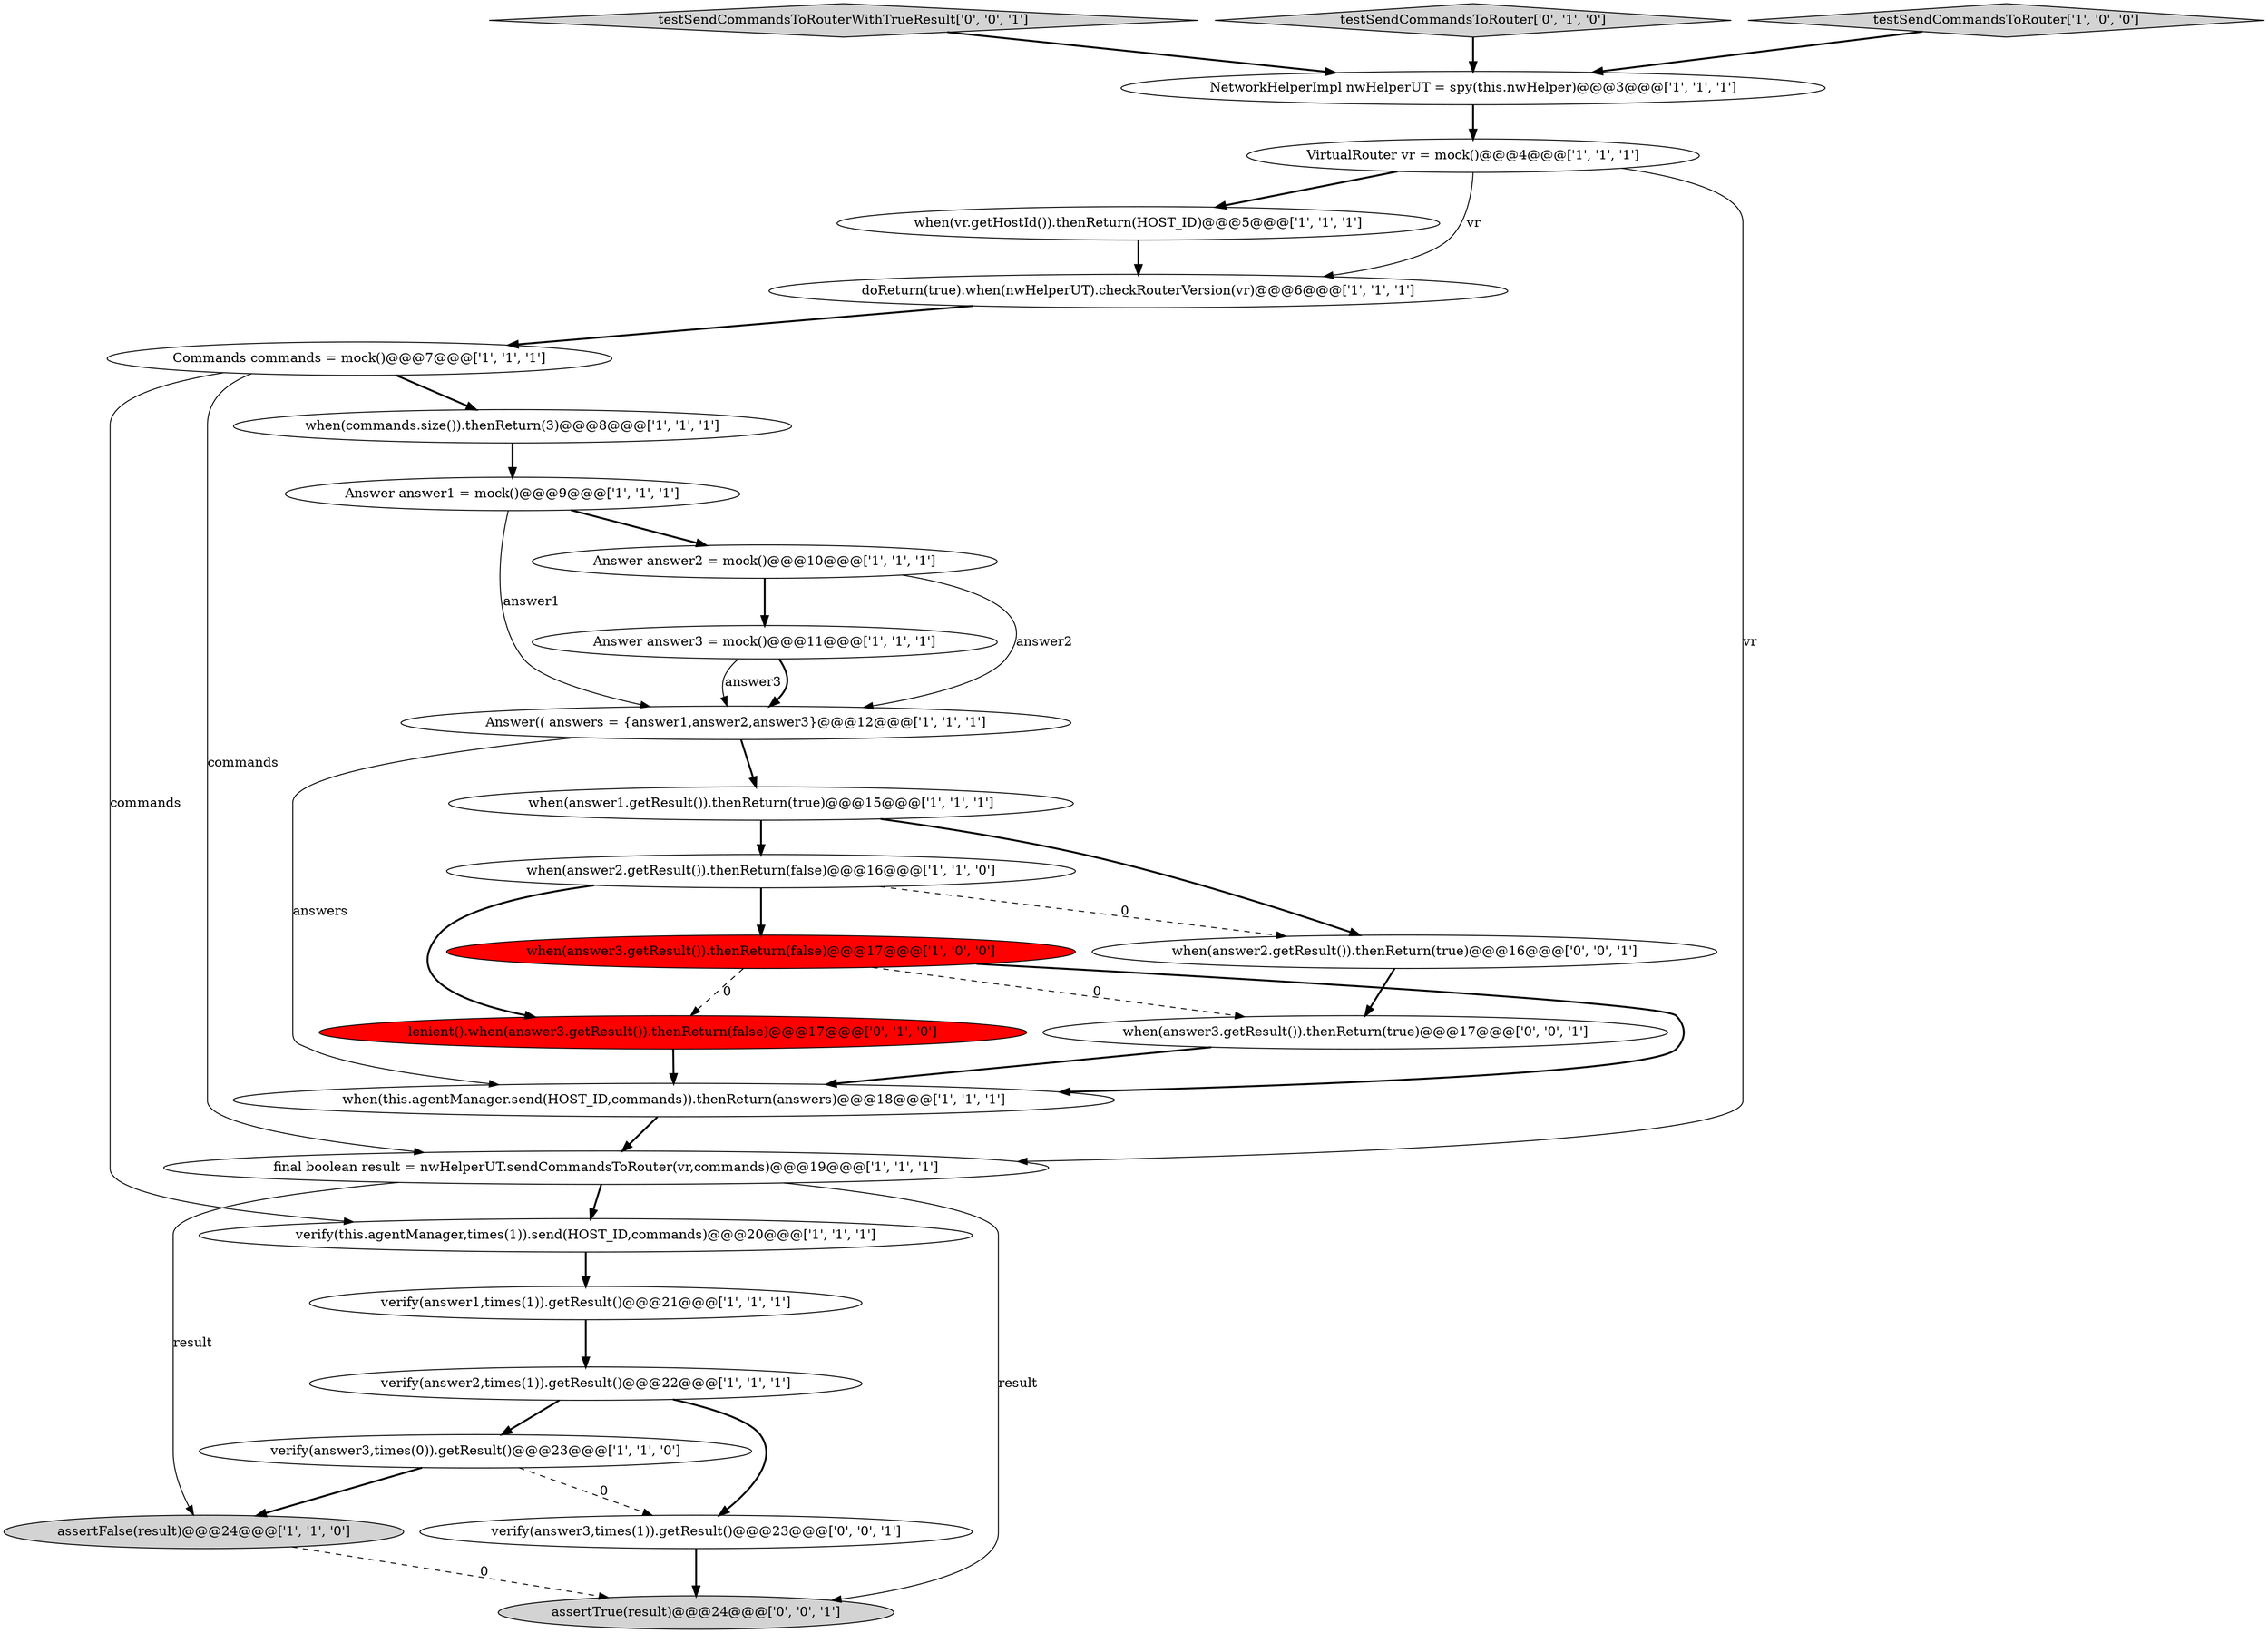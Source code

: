 digraph {
19 [style = filled, label = "when(commands.size()).thenReturn(3)@@@8@@@['1', '1', '1']", fillcolor = white, shape = ellipse image = "AAA0AAABBB1BBB"];
10 [style = filled, label = "Answer answer1 = mock()@@@9@@@['1', '1', '1']", fillcolor = white, shape = ellipse image = "AAA0AAABBB1BBB"];
0 [style = filled, label = "verify(answer1,times(1)).getResult()@@@21@@@['1', '1', '1']", fillcolor = white, shape = ellipse image = "AAA0AAABBB1BBB"];
3 [style = filled, label = "Commands commands = mock()@@@7@@@['1', '1', '1']", fillcolor = white, shape = ellipse image = "AAA0AAABBB1BBB"];
20 [style = filled, label = "when(answer2.getResult()).thenReturn(false)@@@16@@@['1', '1', '0']", fillcolor = white, shape = ellipse image = "AAA0AAABBB1BBB"];
2 [style = filled, label = "when(this.agentManager.send(HOST_ID,commands)).thenReturn(answers)@@@18@@@['1', '1', '1']", fillcolor = white, shape = ellipse image = "AAA0AAABBB1BBB"];
17 [style = filled, label = "NetworkHelperImpl nwHelperUT = spy(this.nwHelper)@@@3@@@['1', '1', '1']", fillcolor = white, shape = ellipse image = "AAA0AAABBB1BBB"];
27 [style = filled, label = "testSendCommandsToRouterWithTrueResult['0', '0', '1']", fillcolor = lightgray, shape = diamond image = "AAA0AAABBB3BBB"];
1 [style = filled, label = "when(answer3.getResult()).thenReturn(false)@@@17@@@['1', '0', '0']", fillcolor = red, shape = ellipse image = "AAA1AAABBB1BBB"];
12 [style = filled, label = "verify(answer3,times(0)).getResult()@@@23@@@['1', '1', '0']", fillcolor = white, shape = ellipse image = "AAA0AAABBB1BBB"];
13 [style = filled, label = "when(answer1.getResult()).thenReturn(true)@@@15@@@['1', '1', '1']", fillcolor = white, shape = ellipse image = "AAA0AAABBB1BBB"];
25 [style = filled, label = "when(answer2.getResult()).thenReturn(true)@@@16@@@['0', '0', '1']", fillcolor = white, shape = ellipse image = "AAA0AAABBB3BBB"];
7 [style = filled, label = "Answer(( answers = {answer1,answer2,answer3}@@@12@@@['1', '1', '1']", fillcolor = white, shape = ellipse image = "AAA0AAABBB1BBB"];
18 [style = filled, label = "doReturn(true).when(nwHelperUT).checkRouterVersion(vr)@@@6@@@['1', '1', '1']", fillcolor = white, shape = ellipse image = "AAA0AAABBB1BBB"];
22 [style = filled, label = "testSendCommandsToRouter['0', '1', '0']", fillcolor = lightgray, shape = diamond image = "AAA0AAABBB2BBB"];
8 [style = filled, label = "assertFalse(result)@@@24@@@['1', '1', '0']", fillcolor = lightgray, shape = ellipse image = "AAA0AAABBB1BBB"];
26 [style = filled, label = "when(answer3.getResult()).thenReturn(true)@@@17@@@['0', '0', '1']", fillcolor = white, shape = ellipse image = "AAA0AAABBB3BBB"];
21 [style = filled, label = "lenient().when(answer3.getResult()).thenReturn(false)@@@17@@@['0', '1', '0']", fillcolor = red, shape = ellipse image = "AAA1AAABBB2BBB"];
4 [style = filled, label = "Answer answer3 = mock()@@@11@@@['1', '1', '1']", fillcolor = white, shape = ellipse image = "AAA0AAABBB1BBB"];
16 [style = filled, label = "VirtualRouter vr = mock()@@@4@@@['1', '1', '1']", fillcolor = white, shape = ellipse image = "AAA0AAABBB1BBB"];
11 [style = filled, label = "when(vr.getHostId()).thenReturn(HOST_ID)@@@5@@@['1', '1', '1']", fillcolor = white, shape = ellipse image = "AAA0AAABBB1BBB"];
24 [style = filled, label = "verify(answer3,times(1)).getResult()@@@23@@@['0', '0', '1']", fillcolor = white, shape = ellipse image = "AAA0AAABBB3BBB"];
9 [style = filled, label = "testSendCommandsToRouter['1', '0', '0']", fillcolor = lightgray, shape = diamond image = "AAA0AAABBB1BBB"];
23 [style = filled, label = "assertTrue(result)@@@24@@@['0', '0', '1']", fillcolor = lightgray, shape = ellipse image = "AAA0AAABBB3BBB"];
15 [style = filled, label = "verify(answer2,times(1)).getResult()@@@22@@@['1', '1', '1']", fillcolor = white, shape = ellipse image = "AAA0AAABBB1BBB"];
6 [style = filled, label = "Answer answer2 = mock()@@@10@@@['1', '1', '1']", fillcolor = white, shape = ellipse image = "AAA0AAABBB1BBB"];
14 [style = filled, label = "final boolean result = nwHelperUT.sendCommandsToRouter(vr,commands)@@@19@@@['1', '1', '1']", fillcolor = white, shape = ellipse image = "AAA0AAABBB1BBB"];
5 [style = filled, label = "verify(this.agentManager,times(1)).send(HOST_ID,commands)@@@20@@@['1', '1', '1']", fillcolor = white, shape = ellipse image = "AAA0AAABBB1BBB"];
7->13 [style = bold, label=""];
13->25 [style = bold, label=""];
18->3 [style = bold, label=""];
16->11 [style = bold, label=""];
7->2 [style = solid, label="answers"];
3->5 [style = solid, label="commands"];
1->26 [style = dashed, label="0"];
6->7 [style = solid, label="answer2"];
16->18 [style = solid, label="vr"];
19->10 [style = bold, label=""];
9->17 [style = bold, label=""];
3->14 [style = solid, label="commands"];
1->21 [style = dashed, label="0"];
20->1 [style = bold, label=""];
24->23 [style = bold, label=""];
10->6 [style = bold, label=""];
0->15 [style = bold, label=""];
4->7 [style = bold, label=""];
11->18 [style = bold, label=""];
16->14 [style = solid, label="vr"];
21->2 [style = bold, label=""];
20->21 [style = bold, label=""];
6->4 [style = bold, label=""];
26->2 [style = bold, label=""];
4->7 [style = solid, label="answer3"];
3->19 [style = bold, label=""];
5->0 [style = bold, label=""];
20->25 [style = dashed, label="0"];
14->8 [style = solid, label="result"];
12->8 [style = bold, label=""];
15->24 [style = bold, label=""];
12->24 [style = dashed, label="0"];
2->14 [style = bold, label=""];
25->26 [style = bold, label=""];
10->7 [style = solid, label="answer1"];
27->17 [style = bold, label=""];
14->23 [style = solid, label="result"];
22->17 [style = bold, label=""];
1->2 [style = bold, label=""];
15->12 [style = bold, label=""];
17->16 [style = bold, label=""];
8->23 [style = dashed, label="0"];
14->5 [style = bold, label=""];
13->20 [style = bold, label=""];
}
